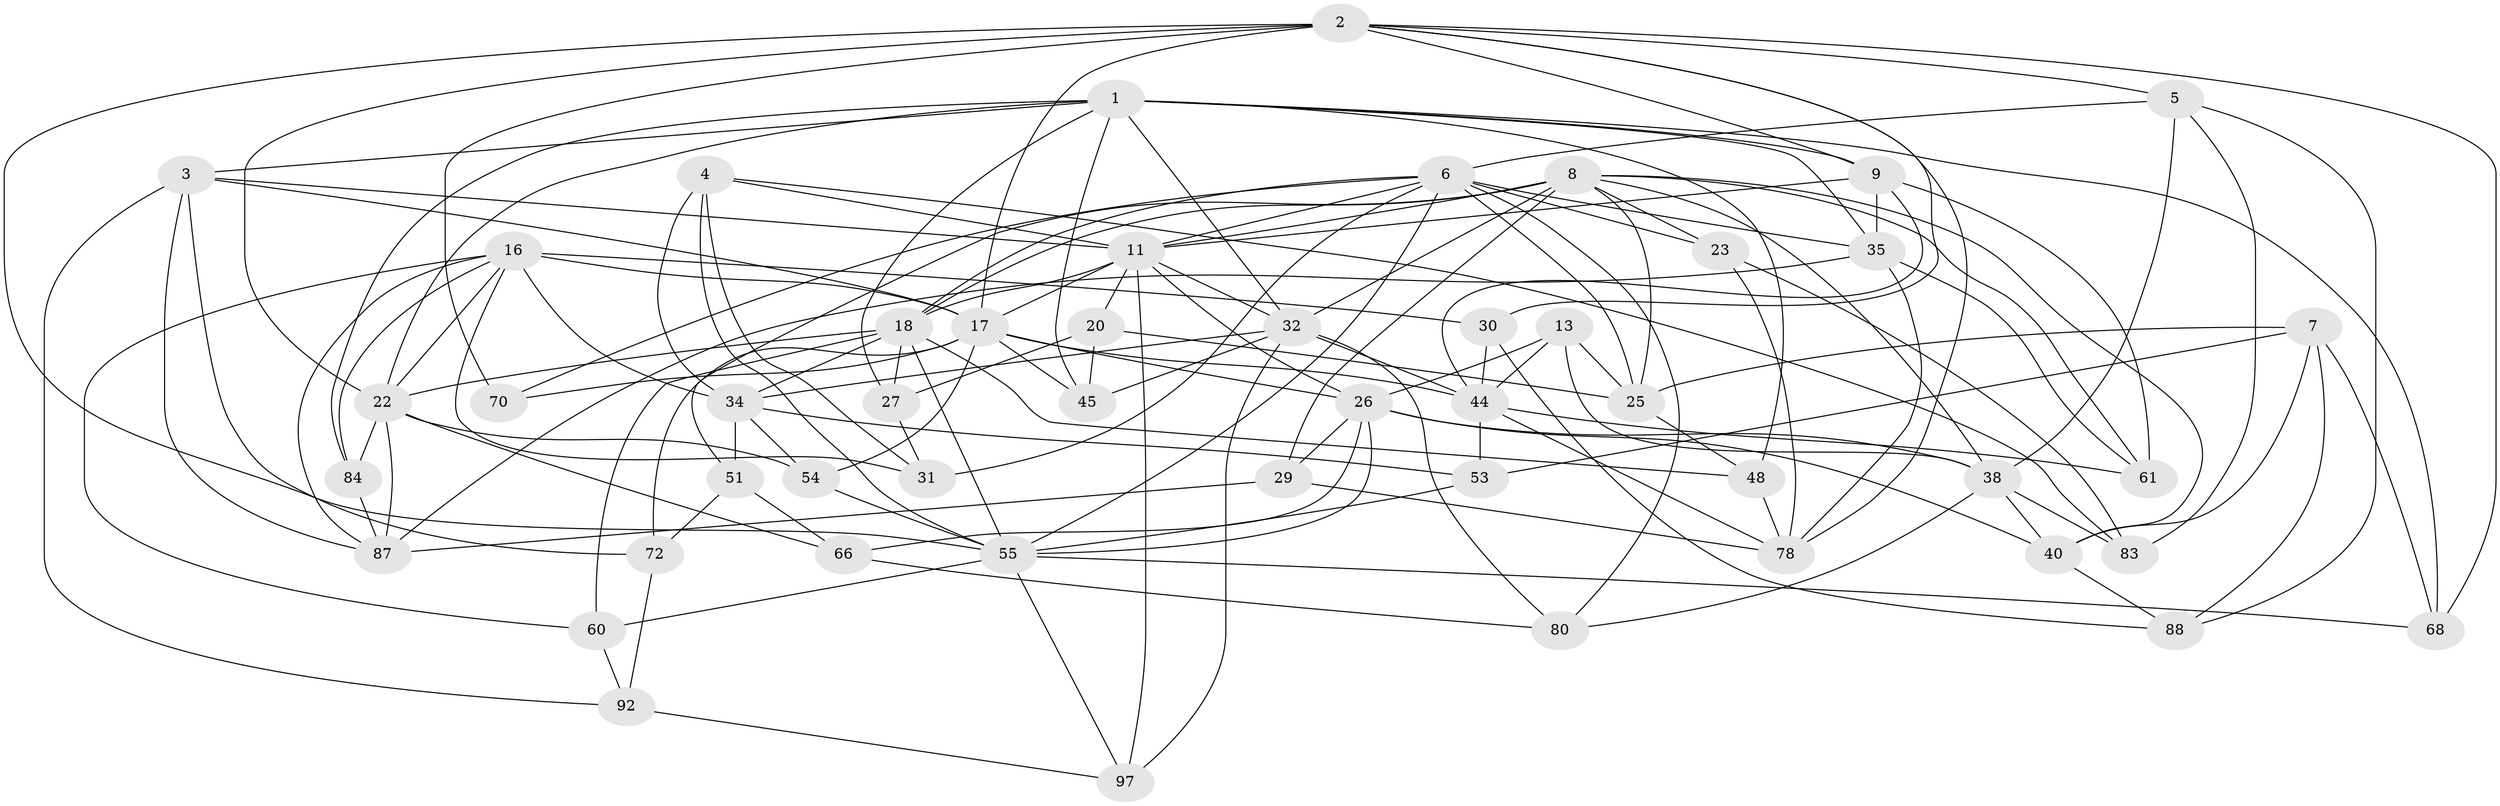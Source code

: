 // original degree distribution, {4: 1.0}
// Generated by graph-tools (version 1.1) at 2025/16/03/09/25 04:16:17]
// undirected, 49 vertices, 142 edges
graph export_dot {
graph [start="1"]
  node [color=gray90,style=filled];
  1 [super="+79+36+15"];
  2 [super="+14"];
  3 [super="+33"];
  4 [super="+73"];
  5 [super="+77"];
  6 [super="+49"];
  7 [super="+96"];
  8 [super="+10+42+85"];
  9 [super="+12"];
  11 [super="+52+19"];
  13;
  16 [super="+47+67"];
  17 [super="+75+39+41"];
  18 [super="+76+46"];
  20;
  22 [super="+69+24"];
  23;
  25 [super="+56"];
  26 [super="+57+43"];
  27;
  29;
  30;
  31;
  32 [super="+37"];
  34 [super="+50+89"];
  35 [super="+74"];
  38 [super="+99+62"];
  40 [super="+91"];
  44 [super="+63+81"];
  45;
  48;
  51;
  53;
  54;
  55 [super="+58+95+90"];
  60;
  61;
  66;
  68;
  70;
  72;
  78 [super="+82"];
  80;
  83;
  84;
  87 [super="+94"];
  88;
  92;
  97;
  1 -- 9;
  1 -- 32;
  1 -- 27;
  1 -- 45;
  1 -- 48;
  1 -- 3;
  1 -- 84;
  1 -- 35;
  1 -- 68;
  1 -- 22;
  2 -- 9;
  2 -- 68;
  2 -- 78;
  2 -- 17;
  2 -- 5;
  2 -- 70 [weight=2];
  2 -- 22;
  2 -- 30;
  2 -- 55;
  3 -- 72;
  3 -- 92;
  3 -- 87;
  3 -- 17;
  3 -- 11;
  4 -- 31;
  4 -- 34 [weight=2];
  4 -- 55;
  4 -- 83;
  4 -- 11;
  5 -- 83;
  5 -- 88;
  5 -- 6;
  5 -- 38 [weight=2];
  6 -- 70;
  6 -- 31;
  6 -- 80;
  6 -- 18;
  6 -- 35;
  6 -- 55;
  6 -- 23;
  6 -- 25;
  6 -- 11;
  7 -- 68;
  7 -- 25;
  7 -- 88;
  7 -- 53;
  7 -- 40 [weight=2];
  8 -- 51;
  8 -- 32;
  8 -- 18 [weight=2];
  8 -- 38;
  8 -- 11 [weight=2];
  8 -- 40;
  8 -- 29;
  8 -- 23;
  8 -- 25;
  8 -- 61;
  9 -- 61;
  9 -- 11;
  9 -- 44;
  9 -- 35;
  11 -- 17;
  11 -- 32;
  11 -- 20;
  11 -- 97;
  11 -- 18;
  11 -- 26;
  13 -- 25;
  13 -- 26;
  13 -- 44;
  13 -- 38;
  16 -- 60;
  16 -- 31;
  16 -- 84;
  16 -- 30;
  16 -- 22;
  16 -- 17;
  16 -- 34;
  16 -- 87;
  17 -- 26;
  17 -- 44;
  17 -- 72;
  17 -- 70;
  17 -- 54;
  17 -- 45;
  18 -- 55;
  18 -- 48;
  18 -- 27;
  18 -- 60;
  18 -- 34;
  18 -- 22;
  20 -- 25;
  20 -- 45;
  20 -- 27;
  22 -- 66;
  22 -- 54;
  22 -- 87;
  22 -- 84;
  23 -- 83;
  23 -- 78;
  25 -- 48;
  26 -- 38;
  26 -- 29;
  26 -- 40;
  26 -- 66;
  26 -- 55;
  27 -- 31;
  29 -- 78;
  29 -- 87;
  30 -- 88;
  30 -- 44;
  32 -- 34;
  32 -- 44;
  32 -- 97;
  32 -- 80;
  32 -- 45;
  34 -- 51;
  34 -- 53;
  34 -- 54;
  35 -- 87;
  35 -- 78;
  35 -- 61;
  38 -- 83;
  38 -- 40;
  38 -- 80;
  40 -- 88;
  44 -- 61;
  44 -- 53;
  44 -- 78;
  48 -- 78;
  51 -- 66;
  51 -- 72;
  53 -- 55;
  54 -- 55;
  55 -- 97;
  55 -- 60;
  55 -- 68;
  60 -- 92;
  66 -- 80;
  72 -- 92;
  84 -- 87;
  92 -- 97;
}

